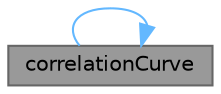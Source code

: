 digraph "correlationCurve"
{
 // INTERACTIVE_SVG=YES
 // LATEX_PDF_SIZE
  bgcolor="transparent";
  edge [fontname=Helvetica,fontsize=10,labelfontname=Helvetica,labelfontsize=10];
  node [fontname=Helvetica,fontsize=10,shape=box,height=0.2,width=0.4];
  rankdir="RL";
  Node1 [label="correlationCurve",height=0.2,width=0.4,color="gray40", fillcolor="grey60", style="filled", fontcolor="black",tooltip="Correlation curves."];
  Node1 -> Node1 [dir="back",color="steelblue1",style="solid"];
}
